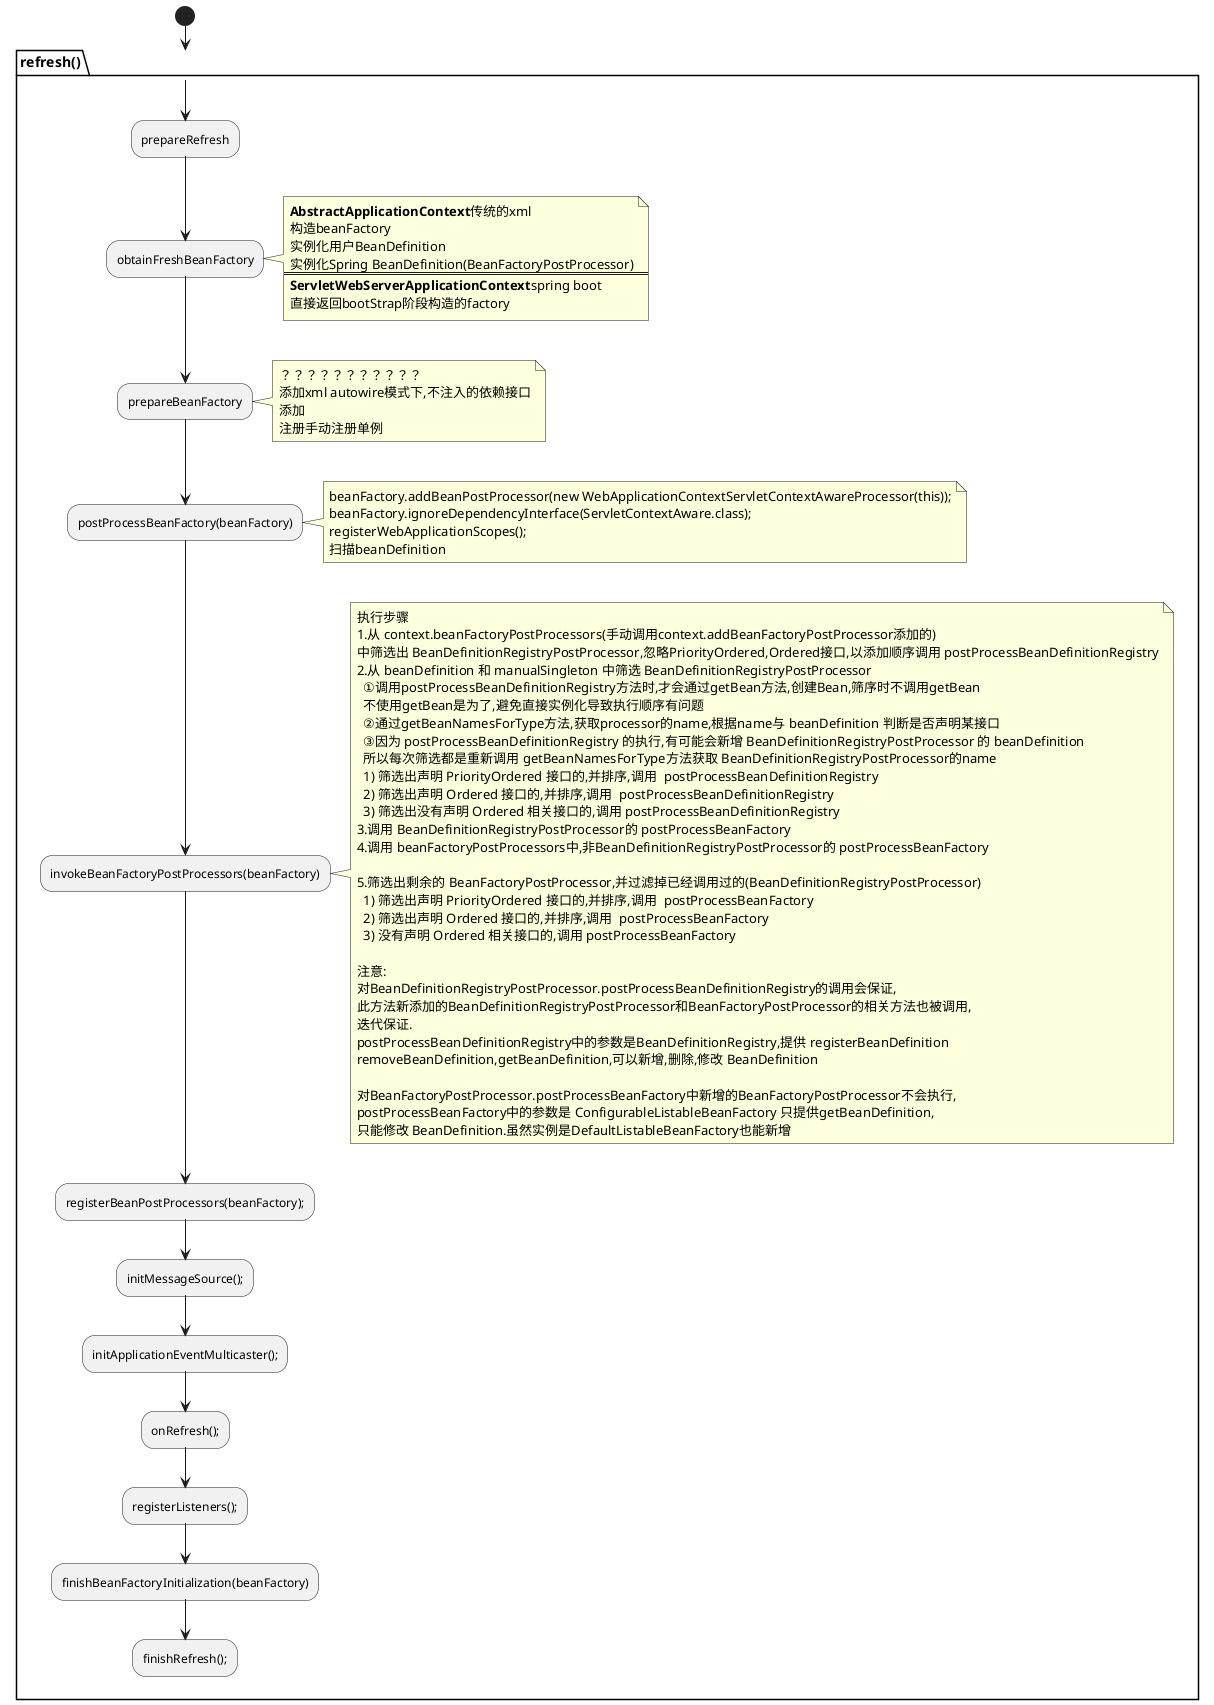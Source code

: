 @startuml

(*) --> refresh()
partition refresh() {
    --> prepareRefresh
    --> obtainFreshBeanFactory
    note right
    **AbstractApplicationContext**传统的xml
    构造beanFactory
    实例化用户BeanDefinition
    实例化Spring BeanDefinition(BeanFactoryPostProcessor)
    ==
    **ServletWebServerApplicationContext**spring boot
    直接返回bootStrap阶段构造的factory
    end note
    -d-> prepareBeanFactory
    note right
    ？？？？？？？？？？？
    添加xml autowire模式下,不注入的依赖接口
    添加
    注册手动注册单例
    end note
    -d-> postProcessBeanFactory(beanFactory)
    note right
    beanFactory.addBeanPostProcessor(new WebApplicationContextServletContextAwareProcessor(this));
    beanFactory.ignoreDependencyInterface(ServletContextAware.class);
    registerWebApplicationScopes();
    扫描beanDefinition
    end note
    -d-> invokeBeanFactoryPostProcessors(beanFactory)
    note right
    执行步骤
    1.从 context.beanFactoryPostProcessors(手动调用context.addBeanFactoryPostProcessor添加的)
    中筛选出 BeanDefinitionRegistryPostProcessor,忽略PriorityOrdered,Ordered接口,以添加顺序调用 postProcessBeanDefinitionRegistry
    2.从 beanDefinition 和 manualSingleton 中筛选 BeanDefinitionRegistryPostProcessor
      ①调用postProcessBeanDefinitionRegistry方法时,才会通过getBean方法,创建Bean,筛序时不调用getBean
      不使用getBean是为了,避免直接实例化导致执行顺序有问题
      ②通过getBeanNamesForType方法,获取processor的name,根据name与 beanDefinition 判断是否声明某接口
      ③因为 postProcessBeanDefinitionRegistry 的执行,有可能会新增 BeanDefinitionRegistryPostProcessor 的 beanDefinition
      所以每次筛选都是重新调用 getBeanNamesForType方法获取 BeanDefinitionRegistryPostProcessor的name
      1) 筛选出声明 PriorityOrdered 接口的,并排序,调用  postProcessBeanDefinitionRegistry
      2) 筛选出声明 Ordered 接口的,并排序,调用  postProcessBeanDefinitionRegistry
      3) 筛选出没有声明 Ordered 相关接口的,调用 postProcessBeanDefinitionRegistry
    3.调用 BeanDefinitionRegistryPostProcessor的 postProcessBeanFactory
    4.调用 beanFactoryPostProcessors中,非BeanDefinitionRegistryPostProcessor的 postProcessBeanFactory

    5.筛选出剩余的 BeanFactoryPostProcessor,并过滤掉已经调用过的(BeanDefinitionRegistryPostProcessor)
      1) 筛选出声明 PriorityOrdered 接口的,并排序,调用  postProcessBeanFactory
      2) 筛选出声明 Ordered 接口的,并排序,调用  postProcessBeanFactory
      3) 没有声明 Ordered 相关接口的,调用 postProcessBeanFactory

    注意:
    对BeanDefinitionRegistryPostProcessor.postProcessBeanDefinitionRegistry的调用会保证,
    此方法新添加的BeanDefinitionRegistryPostProcessor和BeanFactoryPostProcessor的相关方法也被调用,
    迭代保证.
    postProcessBeanDefinitionRegistry中的参数是BeanDefinitionRegistry,提供 registerBeanDefinition
    removeBeanDefinition,getBeanDefinition,可以新增,删除,修改 BeanDefinition

    对BeanFactoryPostProcessor.postProcessBeanFactory中新增的BeanFactoryPostProcessor不会执行,
    postProcessBeanFactory中的参数是 ConfigurableListableBeanFactory 只提供getBeanDefinition,
    只能修改 BeanDefinition.虽然实例是DefaultListableBeanFactory也能新增
    end note
    -d-> registerBeanPostProcessors(beanFactory);
    -d-> initMessageSource();
    -d-> initApplicationEventMulticaster();
    -d-> onRefresh();
    -d-> registerListeners();
    -d-> finishBeanFactoryInitialization(beanFactory)
    -d-> finishRefresh();
}

@enduml
